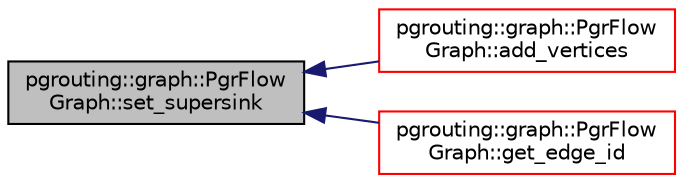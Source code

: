 digraph "pgrouting::graph::PgrFlowGraph::set_supersink"
{
  edge [fontname="Helvetica",fontsize="10",labelfontname="Helvetica",labelfontsize="10"];
  node [fontname="Helvetica",fontsize="10",shape=record];
  rankdir="LR";
  Node216 [label="pgrouting::graph::PgrFlow\lGraph::set_supersink",height=0.2,width=0.4,color="black", fillcolor="grey75", style="filled", fontcolor="black"];
  Node216 -> Node217 [dir="back",color="midnightblue",fontsize="10",style="solid",fontname="Helvetica"];
  Node217 [label="pgrouting::graph::PgrFlow\lGraph::add_vertices",height=0.2,width=0.4,color="red", fillcolor="white", style="filled",URL="$classpgrouting_1_1graph_1_1PgrFlowGraph.html#a5910494389846e0c9c5892180d4cc9dd"];
  Node216 -> Node224 [dir="back",color="midnightblue",fontsize="10",style="solid",fontname="Helvetica"];
  Node224 [label="pgrouting::graph::PgrFlow\lGraph::get_edge_id",height=0.2,width=0.4,color="red", fillcolor="white", style="filled",URL="$classpgrouting_1_1graph_1_1PgrFlowGraph.html#aff7d463252549ae976475eaef6986bbb"];
}
